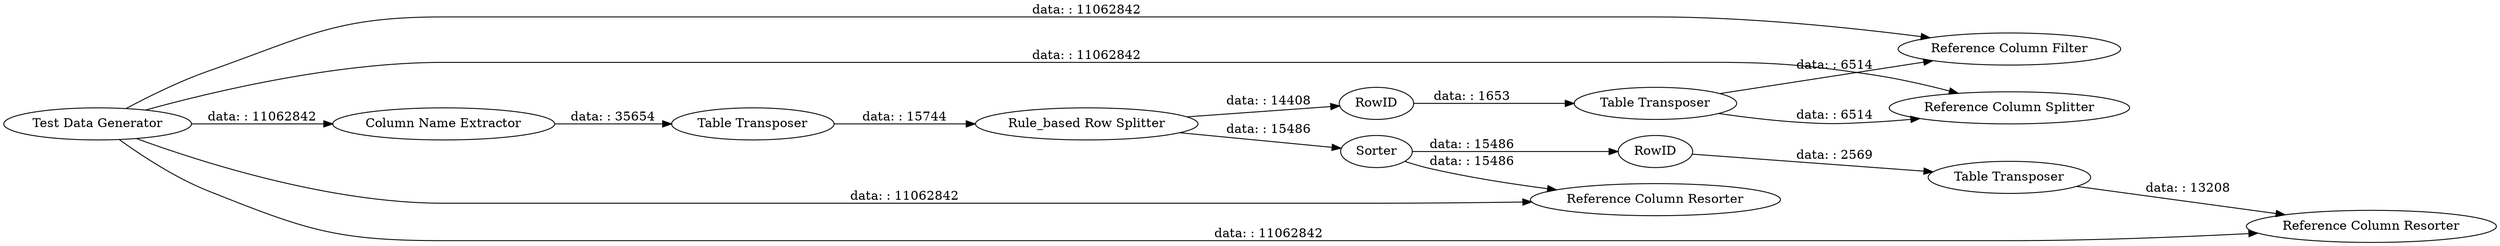digraph {
	"-3507596033162970067_1" [label="Test Data Generator"]
	"-3507596033162970067_11" [label="Rule_based Row Splitter"]
	"-3507596033162970067_12" [label="Table Transposer"]
	"-3507596033162970067_9" [label="Reference Column Filter"]
	"-3507596033162970067_4" [label=RowID]
	"-3507596033162970067_14" [label=RowID]
	"-3507596033162970067_7" [label="Reference Column Splitter"]
	"-3507596033162970067_8" [label="Table Transposer"]
	"-3507596033162970067_13" [label=Sorter]
	"-3507596033162970067_17" [label="Reference Column Resorter"]
	"-3507596033162970067_10" [label="Reference Column Resorter"]
	"-3507596033162970067_3" [label="Table Transposer"]
	"-3507596033162970067_2" [label="Column Name Extractor"]
	"-3507596033162970067_13" -> "-3507596033162970067_4" [label="data: : 15486"]
	"-3507596033162970067_14" -> "-3507596033162970067_8" [label="data: : 1653"]
	"-3507596033162970067_13" -> "-3507596033162970067_17" [label="data: : 15486"]
	"-3507596033162970067_1" -> "-3507596033162970067_9" [label="data: : 11062842"]
	"-3507596033162970067_11" -> "-3507596033162970067_14" [label="data: : 14408"]
	"-3507596033162970067_2" -> "-3507596033162970067_3" [label="data: : 35654"]
	"-3507596033162970067_3" -> "-3507596033162970067_11" [label="data: : 15744"]
	"-3507596033162970067_8" -> "-3507596033162970067_9" [label="data: : 6514"]
	"-3507596033162970067_11" -> "-3507596033162970067_13" [label="data: : 15486"]
	"-3507596033162970067_1" -> "-3507596033162970067_2" [label="data: : 11062842"]
	"-3507596033162970067_1" -> "-3507596033162970067_7" [label="data: : 11062842"]
	"-3507596033162970067_8" -> "-3507596033162970067_7" [label="data: : 6514"]
	"-3507596033162970067_12" -> "-3507596033162970067_10" [label="data: : 13208"]
	"-3507596033162970067_1" -> "-3507596033162970067_17" [label="data: : 11062842"]
	"-3507596033162970067_1" -> "-3507596033162970067_10" [label="data: : 11062842"]
	"-3507596033162970067_4" -> "-3507596033162970067_12" [label="data: : 2569"]
	rankdir=LR
}
